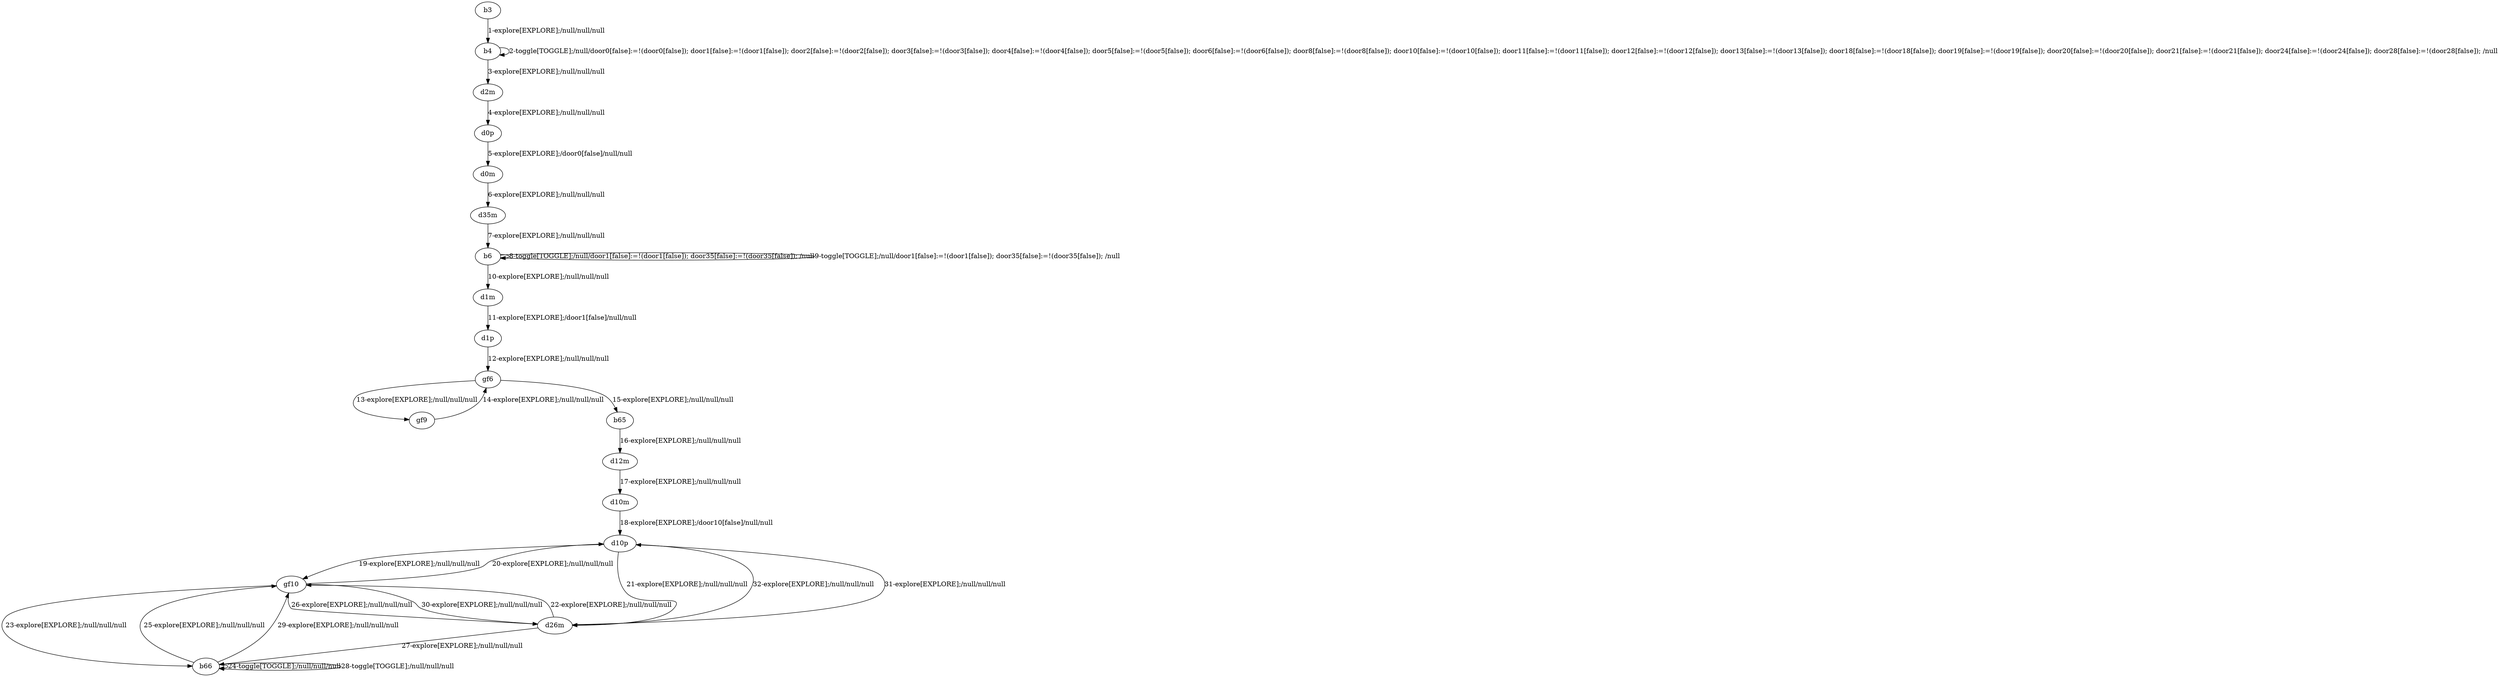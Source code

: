 # Total number of goals covered by this test: 1
# gf10 --> d10p

digraph g {
"b3" -> "b4" [label = "1-explore[EXPLORE];/null/null/null"];
"b4" -> "b4" [label = "2-toggle[TOGGLE];/null/door0[false]:=!(door0[false]); door1[false]:=!(door1[false]); door2[false]:=!(door2[false]); door3[false]:=!(door3[false]); door4[false]:=!(door4[false]); door5[false]:=!(door5[false]); door6[false]:=!(door6[false]); door8[false]:=!(door8[false]); door10[false]:=!(door10[false]); door11[false]:=!(door11[false]); door12[false]:=!(door12[false]); door13[false]:=!(door13[false]); door18[false]:=!(door18[false]); door19[false]:=!(door19[false]); door20[false]:=!(door20[false]); door21[false]:=!(door21[false]); door24[false]:=!(door24[false]); door28[false]:=!(door28[false]); /null"];
"b4" -> "d2m" [label = "3-explore[EXPLORE];/null/null/null"];
"d2m" -> "d0p" [label = "4-explore[EXPLORE];/null/null/null"];
"d0p" -> "d0m" [label = "5-explore[EXPLORE];/door0[false]/null/null"];
"d0m" -> "d35m" [label = "6-explore[EXPLORE];/null/null/null"];
"d35m" -> "b6" [label = "7-explore[EXPLORE];/null/null/null"];
"b6" -> "b6" [label = "8-toggle[TOGGLE];/null/door1[false]:=!(door1[false]); door35[false]:=!(door35[false]); /null"];
"b6" -> "b6" [label = "9-toggle[TOGGLE];/null/door1[false]:=!(door1[false]); door35[false]:=!(door35[false]); /null"];
"b6" -> "d1m" [label = "10-explore[EXPLORE];/null/null/null"];
"d1m" -> "d1p" [label = "11-explore[EXPLORE];/door1[false]/null/null"];
"d1p" -> "gf6" [label = "12-explore[EXPLORE];/null/null/null"];
"gf6" -> "gf9" [label = "13-explore[EXPLORE];/null/null/null"];
"gf9" -> "gf6" [label = "14-explore[EXPLORE];/null/null/null"];
"gf6" -> "b65" [label = "15-explore[EXPLORE];/null/null/null"];
"b65" -> "d12m" [label = "16-explore[EXPLORE];/null/null/null"];
"d12m" -> "d10m" [label = "17-explore[EXPLORE];/null/null/null"];
"d10m" -> "d10p" [label = "18-explore[EXPLORE];/door10[false]/null/null"];
"d10p" -> "gf10" [label = "19-explore[EXPLORE];/null/null/null"];
"gf10" -> "d10p" [label = "20-explore[EXPLORE];/null/null/null"];
"d10p" -> "d26m" [label = "21-explore[EXPLORE];/null/null/null"];
"d26m" -> "gf10" [label = "22-explore[EXPLORE];/null/null/null"];
"gf10" -> "b66" [label = "23-explore[EXPLORE];/null/null/null"];
"b66" -> "b66" [label = "24-toggle[TOGGLE];/null/null/null"];
"b66" -> "gf10" [label = "25-explore[EXPLORE];/null/null/null"];
"gf10" -> "d26m" [label = "26-explore[EXPLORE];/null/null/null"];
"d26m" -> "b66" [label = "27-explore[EXPLORE];/null/null/null"];
"b66" -> "b66" [label = "28-toggle[TOGGLE];/null/null/null"];
"b66" -> "gf10" [label = "29-explore[EXPLORE];/null/null/null"];
"gf10" -> "d26m" [label = "30-explore[EXPLORE];/null/null/null"];
"d26m" -> "d10p" [label = "31-explore[EXPLORE];/null/null/null"];
"d10p" -> "d26m" [label = "32-explore[EXPLORE];/null/null/null"];
}